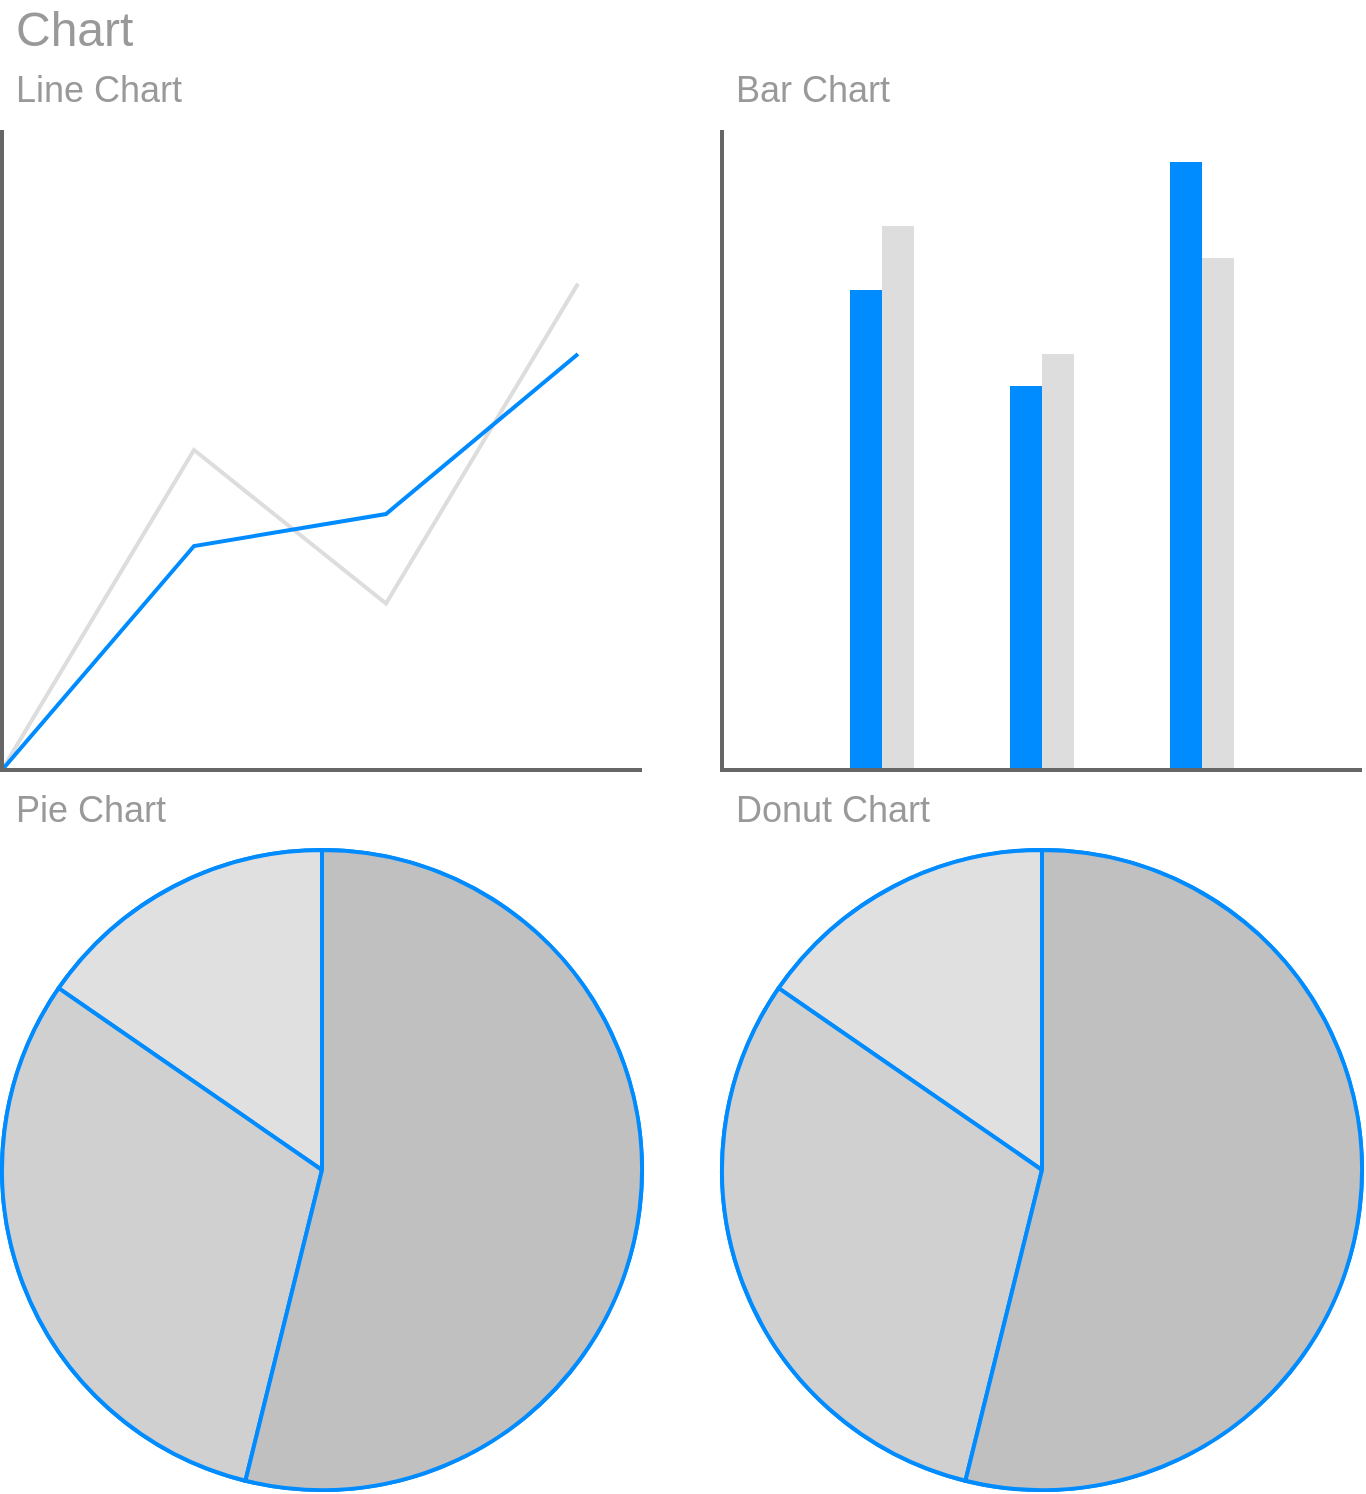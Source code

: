 <mxfile version="13.8.2" type="device"><diagram name="Page-1" id="c9db0220-8083-56f3-ca83-edcdcd058819"><mxGraphModel dx="898" dy="511" grid="1" gridSize="10" guides="1" tooltips="1" connect="1" arrows="1" fold="1" page="1" pageScale="1.5" pageWidth="826" pageHeight="1169" background="#ffffff" math="0" shadow="0"><root><mxCell id="0" style=";html=1;"/><mxCell id="1" style=";html=1;" parent="0"/><object label="Chart" widget="label" id="fsYZOI2rv4Vp23KMb_vr-5"><mxCell style="html=1;shadow=0;dashed=0;shape=mxgraph.bootstrap.rect;strokeColor=none;fillColor=none;fontColor=#999999;align=left;spacingLeft=5;whiteSpace=wrap;rounded=0;fontSize=24;" parent="1" vertex="1"><mxGeometry x="40" y="40" width="200" height="20" as="geometry"/></mxCell></object><object label="Line Chart" widget="label" id="xhpYy0nRoyrxzWpy1lZR-1"><mxCell style="html=1;shadow=0;dashed=0;shape=mxgraph.bootstrap.rect;strokeColor=none;fillColor=none;fontColor=#999999;align=left;spacingLeft=5;whiteSpace=wrap;rounded=0;fontSize=18;" vertex="1" parent="1"><mxGeometry x="40" y="70" width="200" height="20" as="geometry"/></mxCell></object><object label="" widget="chart" type="line" binding="myline" id="xhpYy0nRoyrxzWpy1lZR-2"><mxCell style="verticalLabelPosition=bottom;shadow=0;dashed=0;align=center;html=1;verticalAlign=top;strokeWidth=1;shape=mxgraph.mockup.graphics.lineChart;strokeColor=none;strokeColor2=#666666;strokeColor3=#008cff;strokeColor4=#dddddd;fontSize=18;" vertex="1" parent="1"><mxGeometry x="40" y="100" width="320" height="320" as="geometry"/></mxCell></object><object label="Bar Chart" widget="label" id="xhpYy0nRoyrxzWpy1lZR-4"><mxCell style="html=1;shadow=0;dashed=0;shape=mxgraph.bootstrap.rect;strokeColor=none;fillColor=none;fontColor=#999999;align=left;spacingLeft=5;whiteSpace=wrap;rounded=0;fontSize=18;" vertex="1" parent="1"><mxGeometry x="400" y="70" width="200" height="20" as="geometry"/></mxCell></object><object label="" widget="chart" type="bar" binding="mybar" id="xhpYy0nRoyrxzWpy1lZR-5"><mxCell style="verticalLabelPosition=bottom;shadow=0;dashed=0;align=center;html=1;verticalAlign=top;strokeWidth=1;shape=mxgraph.mockup.graphics.columnChart;strokeColor=none;strokeColor2=none;strokeColor3=#666666;fillColor2=#008cff;fillColor3=#dddddd;fontSize=18;" vertex="1" parent="1"><mxGeometry x="400" y="100" width="320" height="320" as="geometry"/></mxCell></object><object label="Pie Chart" widget="label" id="xhpYy0nRoyrxzWpy1lZR-6"><mxCell style="html=1;shadow=0;dashed=0;shape=mxgraph.bootstrap.rect;strokeColor=none;fillColor=none;fontColor=#999999;align=left;spacingLeft=5;whiteSpace=wrap;rounded=0;fontSize=18;" vertex="1" parent="1"><mxGeometry x="40" y="430" width="200" height="20" as="geometry"/></mxCell></object><object label="Donut Chart" widget="label" id="xhpYy0nRoyrxzWpy1lZR-7"><mxCell style="html=1;shadow=0;dashed=0;shape=mxgraph.bootstrap.rect;strokeColor=none;fillColor=none;fontColor=#999999;align=left;spacingLeft=5;whiteSpace=wrap;rounded=0;fontSize=18;" vertex="1" parent="1"><mxGeometry x="400" y="430" width="200" height="20" as="geometry"/></mxCell></object><object label="" widget="chart" type="pie" binding="mypie" id="xhpYy0nRoyrxzWpy1lZR-8"><mxCell style="verticalLabelPosition=bottom;shadow=0;dashed=0;align=center;html=1;verticalAlign=top;strokeWidth=1;shape=mxgraph.mockup.graphics.pieChart;strokeColor=#008cff;parts=10,20,35;partColors=#e0e0e0,#d0d0d0,#c0c0c0,#b0b0b0,#a0a0a0;strokeWidth=2;fontSize=18;" vertex="1" parent="1"><mxGeometry x="40" y="460" width="320" height="320" as="geometry"/></mxCell></object><object label="" widget="chart" type="donut" binding="mydonut" id="xhpYy0nRoyrxzWpy1lZR-9"><mxCell style="verticalLabelPosition=bottom;shadow=0;dashed=0;align=center;html=1;verticalAlign=top;strokeWidth=1;shape=mxgraph.mockup.graphics.pieChart;strokeColor=#008cff;parts=10,20,35;partColors=#e0e0e0,#d0d0d0,#c0c0c0,#b0b0b0,#a0a0a0;strokeWidth=2;fontSize=18;" vertex="1" parent="1"><mxGeometry x="400" y="460" width="320" height="320" as="geometry"/></mxCell></object></root></mxGraphModel></diagram></mxfile>